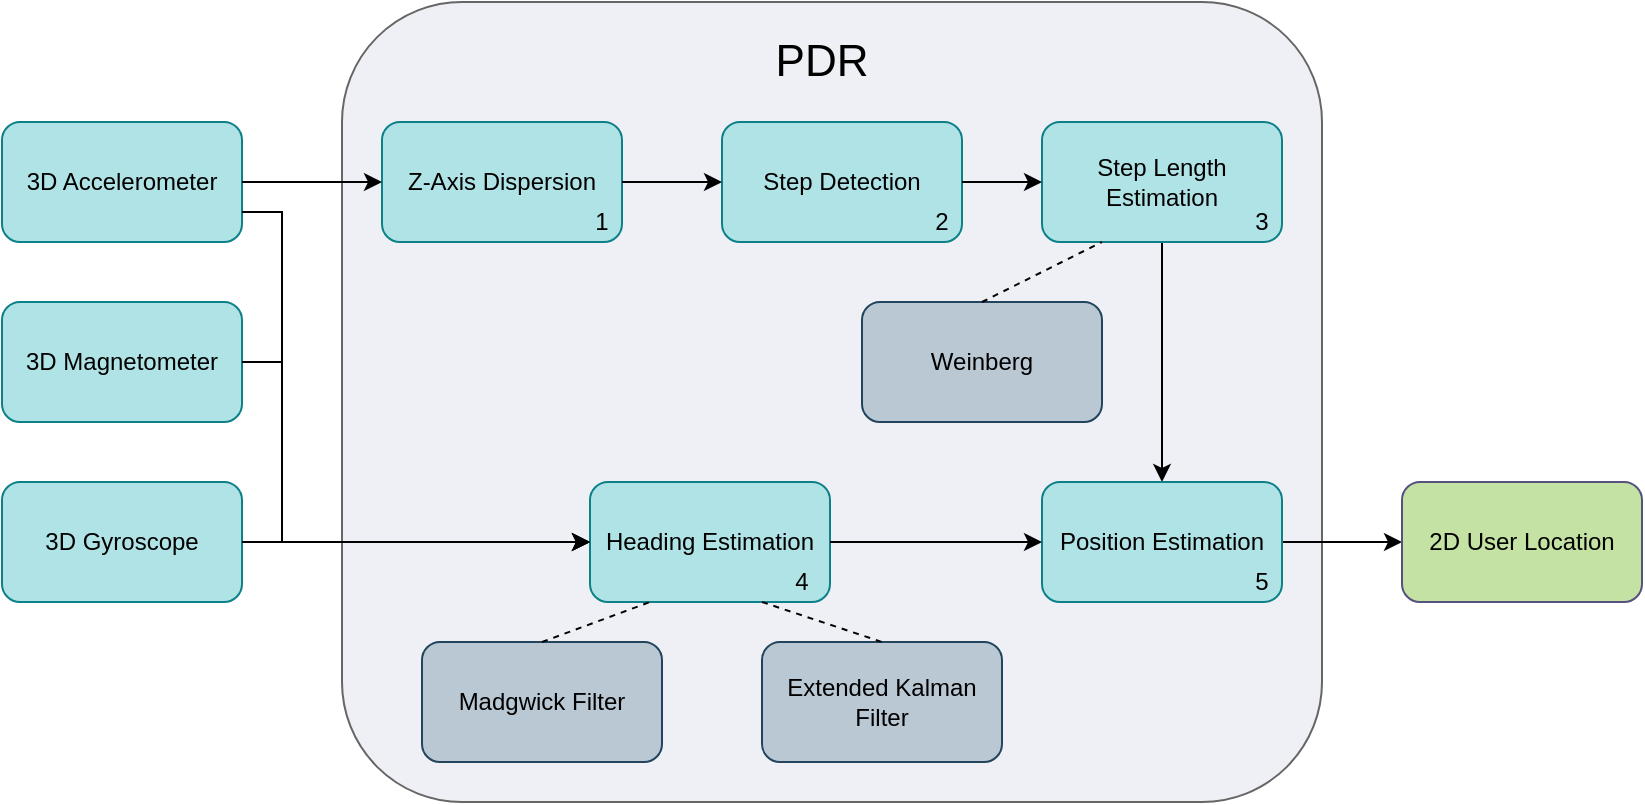 <mxfile version="14.5.1" type="device"><diagram id="ecp4uw_9nfHkODB00ScW" name="Page-1"><mxGraphModel dx="1422" dy="794" grid="1" gridSize="10" guides="1" tooltips="1" connect="1" arrows="1" fold="1" page="1" pageScale="1" pageWidth="827" pageHeight="1169" math="0" shadow="0"><root><mxCell id="0"/><mxCell id="1" parent="0"/><mxCell id="60" value="" style="rounded=1;whiteSpace=wrap;html=1;strokeColor=#666666;fontColor=#333333;fillColor=#EEF0F5;" parent="1" vertex="1"><mxGeometry x="290" y="70" width="490" height="400" as="geometry"/></mxCell><mxCell id="2" value="3D Gyroscope" style="rounded=1;whiteSpace=wrap;html=1;fillColor=#b0e3e6;strokeColor=#0e8088;" parent="1" vertex="1"><mxGeometry x="120" y="310" width="120" height="60" as="geometry"/></mxCell><mxCell id="t466IJvHTOn16rHvfp_S-2" value="3D Magnetometer" style="rounded=1;whiteSpace=wrap;html=1;fillColor=#b0e3e6;strokeColor=#0e8088;" parent="1" vertex="1"><mxGeometry x="120" y="220" width="120" height="60" as="geometry"/></mxCell><mxCell id="t466IJvHTOn16rHvfp_S-3" value="3D Accelerometer" style="rounded=1;whiteSpace=wrap;html=1;fillColor=#b0e3e6;strokeColor=#0e8088;" parent="1" vertex="1"><mxGeometry x="120" y="130" width="120" height="60" as="geometry"/></mxCell><mxCell id="3" value="Z-Axis Dispersion" style="rounded=1;whiteSpace=wrap;html=1;fillColor=#b0e3e6;strokeColor=#0e8088;" parent="1" vertex="1"><mxGeometry x="310" y="130" width="120" height="60" as="geometry"/></mxCell><mxCell id="4" value="Step Detection" style="rounded=1;whiteSpace=wrap;html=1;fillColor=#b0e3e6;strokeColor=#0e8088;" parent="1" vertex="1"><mxGeometry x="480" y="130" width="120" height="60" as="geometry"/></mxCell><mxCell id="63" style="edgeStyle=orthogonalEdgeStyle;rounded=0;orthogonalLoop=1;jettySize=auto;html=1;" parent="1" source="75" target="54" edge="1"><mxGeometry relative="1" as="geometry"/></mxCell><mxCell id="30" value="Heading Estimation" style="rounded=1;whiteSpace=wrap;html=1;fillColor=#b0e3e6;strokeColor=#0e8088;" parent="1" vertex="1"><mxGeometry x="414" y="310" width="120" height="60" as="geometry"/></mxCell><mxCell id="33" value="Madgwick Filter" style="rounded=1;whiteSpace=wrap;html=1;fillColor=#bac8d3;strokeColor=#23445d;" parent="1" vertex="1"><mxGeometry x="330" y="390" width="120" height="60" as="geometry"/></mxCell><mxCell id="35" value="" style="endArrow=classic;html=1;exitX=1;exitY=0.5;exitDx=0;exitDy=0;entryX=0;entryY=0.5;entryDx=0;entryDy=0;" parent="1" source="2" target="30" edge="1"><mxGeometry width="50" height="50" relative="1" as="geometry"><mxPoint x="340" y="110" as="sourcePoint"/><mxPoint x="390" y="60" as="targetPoint"/></mxGeometry></mxCell><mxCell id="36" value="" style="endArrow=classic;html=1;exitX=1;exitY=0.75;exitDx=0;exitDy=0;entryX=0;entryY=0.5;entryDx=0;entryDy=0;rounded=0;" parent="1" source="t466IJvHTOn16rHvfp_S-3" target="30" edge="1"><mxGeometry width="50" height="50" relative="1" as="geometry"><mxPoint x="260" y="130" as="sourcePoint"/><mxPoint x="310" y="80" as="targetPoint"/><Array as="points"><mxPoint x="260" y="175"/><mxPoint x="260" y="250"/><mxPoint x="260" y="340"/></Array></mxGeometry></mxCell><mxCell id="37" value="" style="endArrow=classic;html=1;entryX=0;entryY=0.5;entryDx=0;entryDy=0;exitX=1;exitY=0.5;exitDx=0;exitDy=0;rounded=0;" parent="1" source="t466IJvHTOn16rHvfp_S-2" target="30" edge="1"><mxGeometry width="50" height="50" relative="1" as="geometry"><mxPoint x="150" y="500" as="sourcePoint"/><mxPoint x="200" y="450" as="targetPoint"/><Array as="points"><mxPoint x="260" y="250"/><mxPoint x="260" y="340"/></Array></mxGeometry></mxCell><mxCell id="38" value="" style="endArrow=classic;html=1;exitX=1;exitY=0.5;exitDx=0;exitDy=0;entryX=0;entryY=0.5;entryDx=0;entryDy=0;" parent="1" source="t466IJvHTOn16rHvfp_S-3" target="3" edge="1"><mxGeometry width="50" height="50" relative="1" as="geometry"><mxPoint x="250" y="90" as="sourcePoint"/><mxPoint x="300" y="40" as="targetPoint"/></mxGeometry></mxCell><mxCell id="78" style="edgeStyle=orthogonalEdgeStyle;rounded=0;orthogonalLoop=1;jettySize=auto;html=1;startArrow=none;startFill=0;endArrow=classic;endFill=1;strokeColor=#000000;" parent="1" source="42" target="75" edge="1"><mxGeometry relative="1" as="geometry"/></mxCell><mxCell id="42" value="Step Length Estimation" style="rounded=1;whiteSpace=wrap;html=1;fillColor=#b0e3e6;strokeColor=#0e8088;" parent="1" vertex="1"><mxGeometry x="640" y="130" width="120" height="60" as="geometry"/></mxCell><mxCell id="43" value="" style="endArrow=classic;html=1;exitX=1;exitY=0.5;exitDx=0;exitDy=0;entryX=0;entryY=0.5;entryDx=0;entryDy=0;" parent="1" source="3" target="4" edge="1"><mxGeometry width="50" height="50" relative="1" as="geometry"><mxPoint x="610" y="280" as="sourcePoint"/><mxPoint x="660" y="230" as="targetPoint"/></mxGeometry></mxCell><mxCell id="44" value="" style="endArrow=classic;html=1;exitX=1;exitY=0.5;exitDx=0;exitDy=0;entryX=0;entryY=0.5;entryDx=0;entryDy=0;" parent="1" source="4" target="42" edge="1"><mxGeometry width="50" height="50" relative="1" as="geometry"><mxPoint x="610" y="290" as="sourcePoint"/><mxPoint x="660" y="240" as="targetPoint"/></mxGeometry></mxCell><mxCell id="45" value="Weinberg" style="rounded=1;whiteSpace=wrap;html=1;fillColor=#bac8d3;strokeColor=#23445d;" parent="1" vertex="1"><mxGeometry x="550" y="220" width="120" height="60" as="geometry"/></mxCell><mxCell id="54" value="2D User Location" style="rounded=1;whiteSpace=wrap;html=1;strokeColor=#56517e;fillColor=#C4E2A3;" parent="1" vertex="1"><mxGeometry x="820" y="310" width="120" height="60" as="geometry"/></mxCell><mxCell id="58" value="" style="endArrow=none;dashed=1;html=1;entryX=0.25;entryY=1;entryDx=0;entryDy=0;exitX=0.5;exitY=0;exitDx=0;exitDy=0;strokeColor=none;rounded=0;" parent="1" source="45" target="42" edge="1"><mxGeometry width="50" height="50" relative="1" as="geometry"><mxPoint x="400" y="290" as="sourcePoint"/><mxPoint x="450" y="240" as="targetPoint"/><Array as="points"><mxPoint x="620" y="200"/><mxPoint x="670" y="200"/></Array></mxGeometry></mxCell><mxCell id="59" value="" style="endArrow=none;dashed=1;html=1;entryX=0.25;entryY=1;entryDx=0;entryDy=0;exitX=0.5;exitY=0;exitDx=0;exitDy=0;rounded=0;" parent="1" source="45" target="42" edge="1"><mxGeometry width="50" height="50" relative="1" as="geometry"><mxPoint x="590" y="210" as="sourcePoint"/><mxPoint x="470" y="250" as="targetPoint"/><Array as="points"/></mxGeometry></mxCell><mxCell id="64" value="&lt;font style=&quot;font-size: 22px&quot;&gt;PDR&lt;/font&gt;" style="text;html=1;strokeColor=none;fillColor=none;align=center;verticalAlign=middle;whiteSpace=wrap;rounded=0;" parent="1" vertex="1"><mxGeometry x="510" y="90" width="40" height="20" as="geometry"/></mxCell><mxCell id="75" value="Position Estimation" style="rounded=1;whiteSpace=wrap;html=1;fillColor=#b0e3e6;strokeColor=#0e8088;" parent="1" vertex="1"><mxGeometry x="640" y="310" width="120" height="60" as="geometry"/></mxCell><mxCell id="76" style="edgeStyle=orthogonalEdgeStyle;rounded=0;orthogonalLoop=1;jettySize=auto;html=1;" parent="1" source="30" target="75" edge="1"><mxGeometry relative="1" as="geometry"><mxPoint x="590" y="340" as="sourcePoint"/><mxPoint x="900" y="340" as="targetPoint"/></mxGeometry></mxCell><mxCell id="79" value="1" style="text;html=1;strokeColor=none;fillColor=none;align=center;verticalAlign=middle;whiteSpace=wrap;rounded=0;" parent="1" vertex="1"><mxGeometry x="400" y="170" width="40" height="20" as="geometry"/></mxCell><mxCell id="80" value="2" style="text;html=1;strokeColor=none;fillColor=none;align=center;verticalAlign=middle;whiteSpace=wrap;rounded=0;" parent="1" vertex="1"><mxGeometry x="570" y="170" width="40" height="20" as="geometry"/></mxCell><mxCell id="81" value="3" style="text;html=1;strokeColor=none;fillColor=none;align=center;verticalAlign=middle;whiteSpace=wrap;rounded=0;" parent="1" vertex="1"><mxGeometry x="730" y="170" width="40" height="20" as="geometry"/></mxCell><mxCell id="82" value="4" style="text;html=1;strokeColor=none;fillColor=none;align=center;verticalAlign=middle;whiteSpace=wrap;rounded=0;" parent="1" vertex="1"><mxGeometry x="500" y="350" width="40" height="20" as="geometry"/></mxCell><mxCell id="83" value="5" style="text;html=1;strokeColor=none;fillColor=none;align=center;verticalAlign=middle;whiteSpace=wrap;rounded=0;" parent="1" vertex="1"><mxGeometry x="730" y="350" width="40" height="20" as="geometry"/></mxCell><mxCell id="HYoZdrH220bIF9WmIAqo-83" value="Extended Kalman Filter" style="rounded=1;whiteSpace=wrap;html=1;fillColor=#bac8d3;strokeColor=#23445d;" parent="1" vertex="1"><mxGeometry x="500" y="390" width="120" height="60" as="geometry"/></mxCell><mxCell id="S3OMqwJQevr3LVNxzUnX-88" value="" style="endArrow=none;dashed=1;html=1;exitX=0;exitY=1;exitDx=0;exitDy=0;entryX=0.5;entryY=0;entryDx=0;entryDy=0;" edge="1" parent="1" source="82" target="HYoZdrH220bIF9WmIAqo-83"><mxGeometry width="50" height="50" relative="1" as="geometry"><mxPoint x="560" y="385" as="sourcePoint"/><mxPoint x="600" y="350" as="targetPoint"/></mxGeometry></mxCell><mxCell id="S3OMqwJQevr3LVNxzUnX-89" value="" style="endArrow=none;dashed=1;html=1;exitX=0.5;exitY=0;exitDx=0;exitDy=0;entryX=0.25;entryY=1;entryDx=0;entryDy=0;" edge="1" parent="1" source="33" target="30"><mxGeometry width="50" height="50" relative="1" as="geometry"><mxPoint x="410" y="360" as="sourcePoint"/><mxPoint x="460" y="380" as="targetPoint"/></mxGeometry></mxCell></root></mxGraphModel></diagram></mxfile>